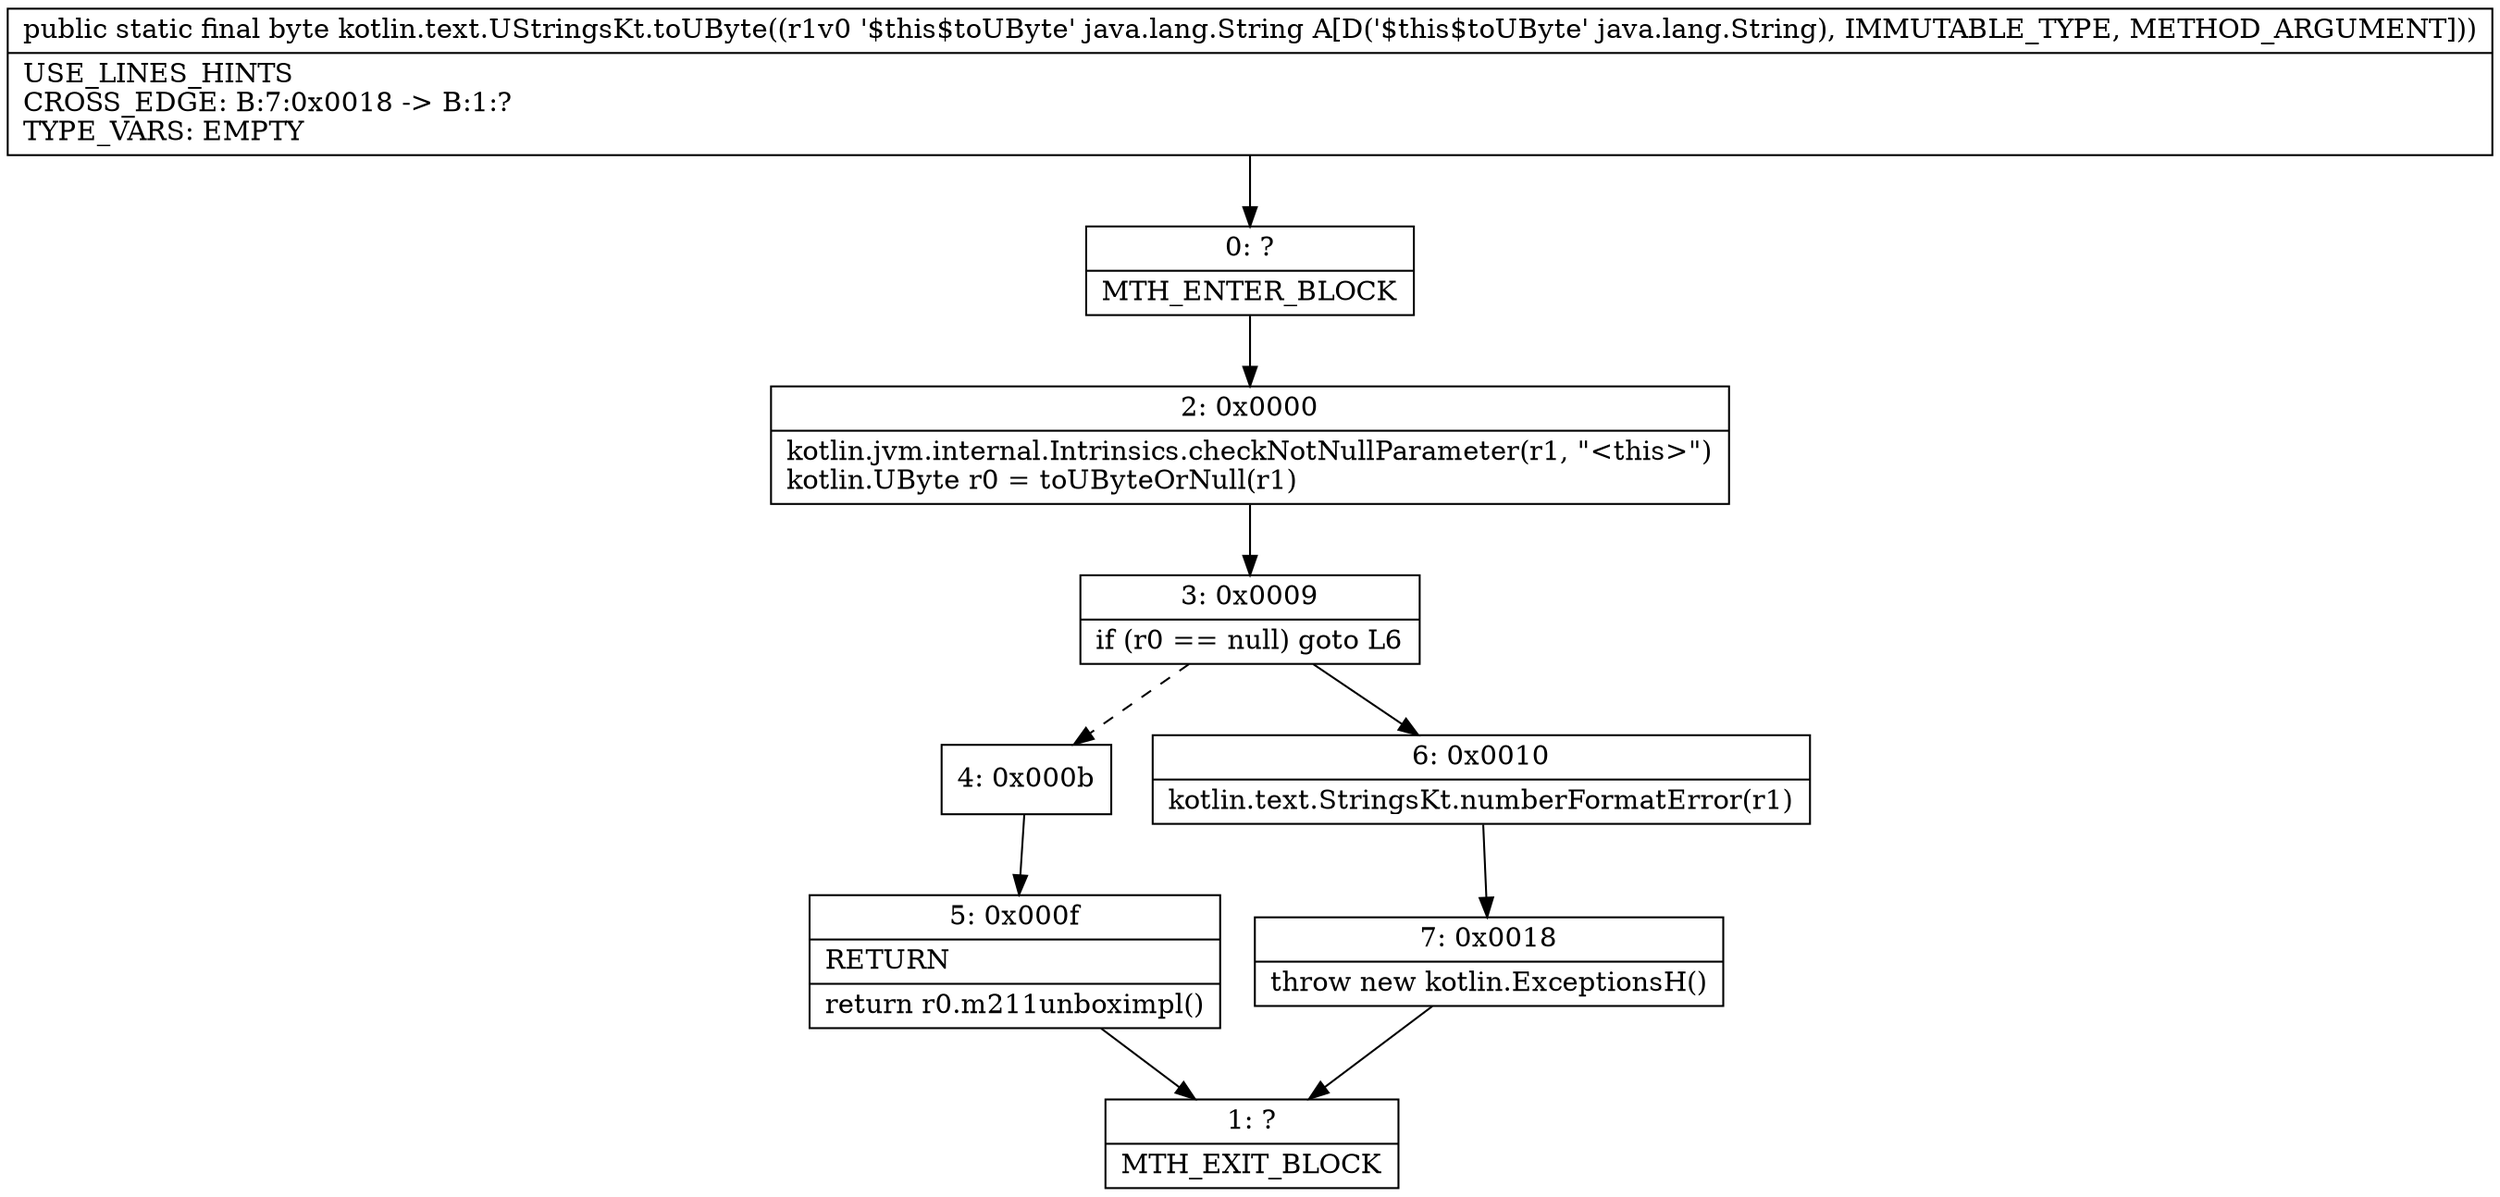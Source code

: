 digraph "CFG forkotlin.text.UStringsKt.toUByte(Ljava\/lang\/String;)B" {
Node_0 [shape=record,label="{0\:\ ?|MTH_ENTER_BLOCK\l}"];
Node_2 [shape=record,label="{2\:\ 0x0000|kotlin.jvm.internal.Intrinsics.checkNotNullParameter(r1, \"\<this\>\")\lkotlin.UByte r0 = toUByteOrNull(r1)\l}"];
Node_3 [shape=record,label="{3\:\ 0x0009|if (r0 == null) goto L6\l}"];
Node_4 [shape=record,label="{4\:\ 0x000b}"];
Node_5 [shape=record,label="{5\:\ 0x000f|RETURN\l|return r0.m211unboximpl()\l}"];
Node_1 [shape=record,label="{1\:\ ?|MTH_EXIT_BLOCK\l}"];
Node_6 [shape=record,label="{6\:\ 0x0010|kotlin.text.StringsKt.numberFormatError(r1)\l}"];
Node_7 [shape=record,label="{7\:\ 0x0018|throw new kotlin.ExceptionsH()\l}"];
MethodNode[shape=record,label="{public static final byte kotlin.text.UStringsKt.toUByte((r1v0 '$this$toUByte' java.lang.String A[D('$this$toUByte' java.lang.String), IMMUTABLE_TYPE, METHOD_ARGUMENT]))  | USE_LINES_HINTS\lCROSS_EDGE: B:7:0x0018 \-\> B:1:?\lTYPE_VARS: EMPTY\l}"];
MethodNode -> Node_0;Node_0 -> Node_2;
Node_2 -> Node_3;
Node_3 -> Node_4[style=dashed];
Node_3 -> Node_6;
Node_4 -> Node_5;
Node_5 -> Node_1;
Node_6 -> Node_7;
Node_7 -> Node_1;
}

